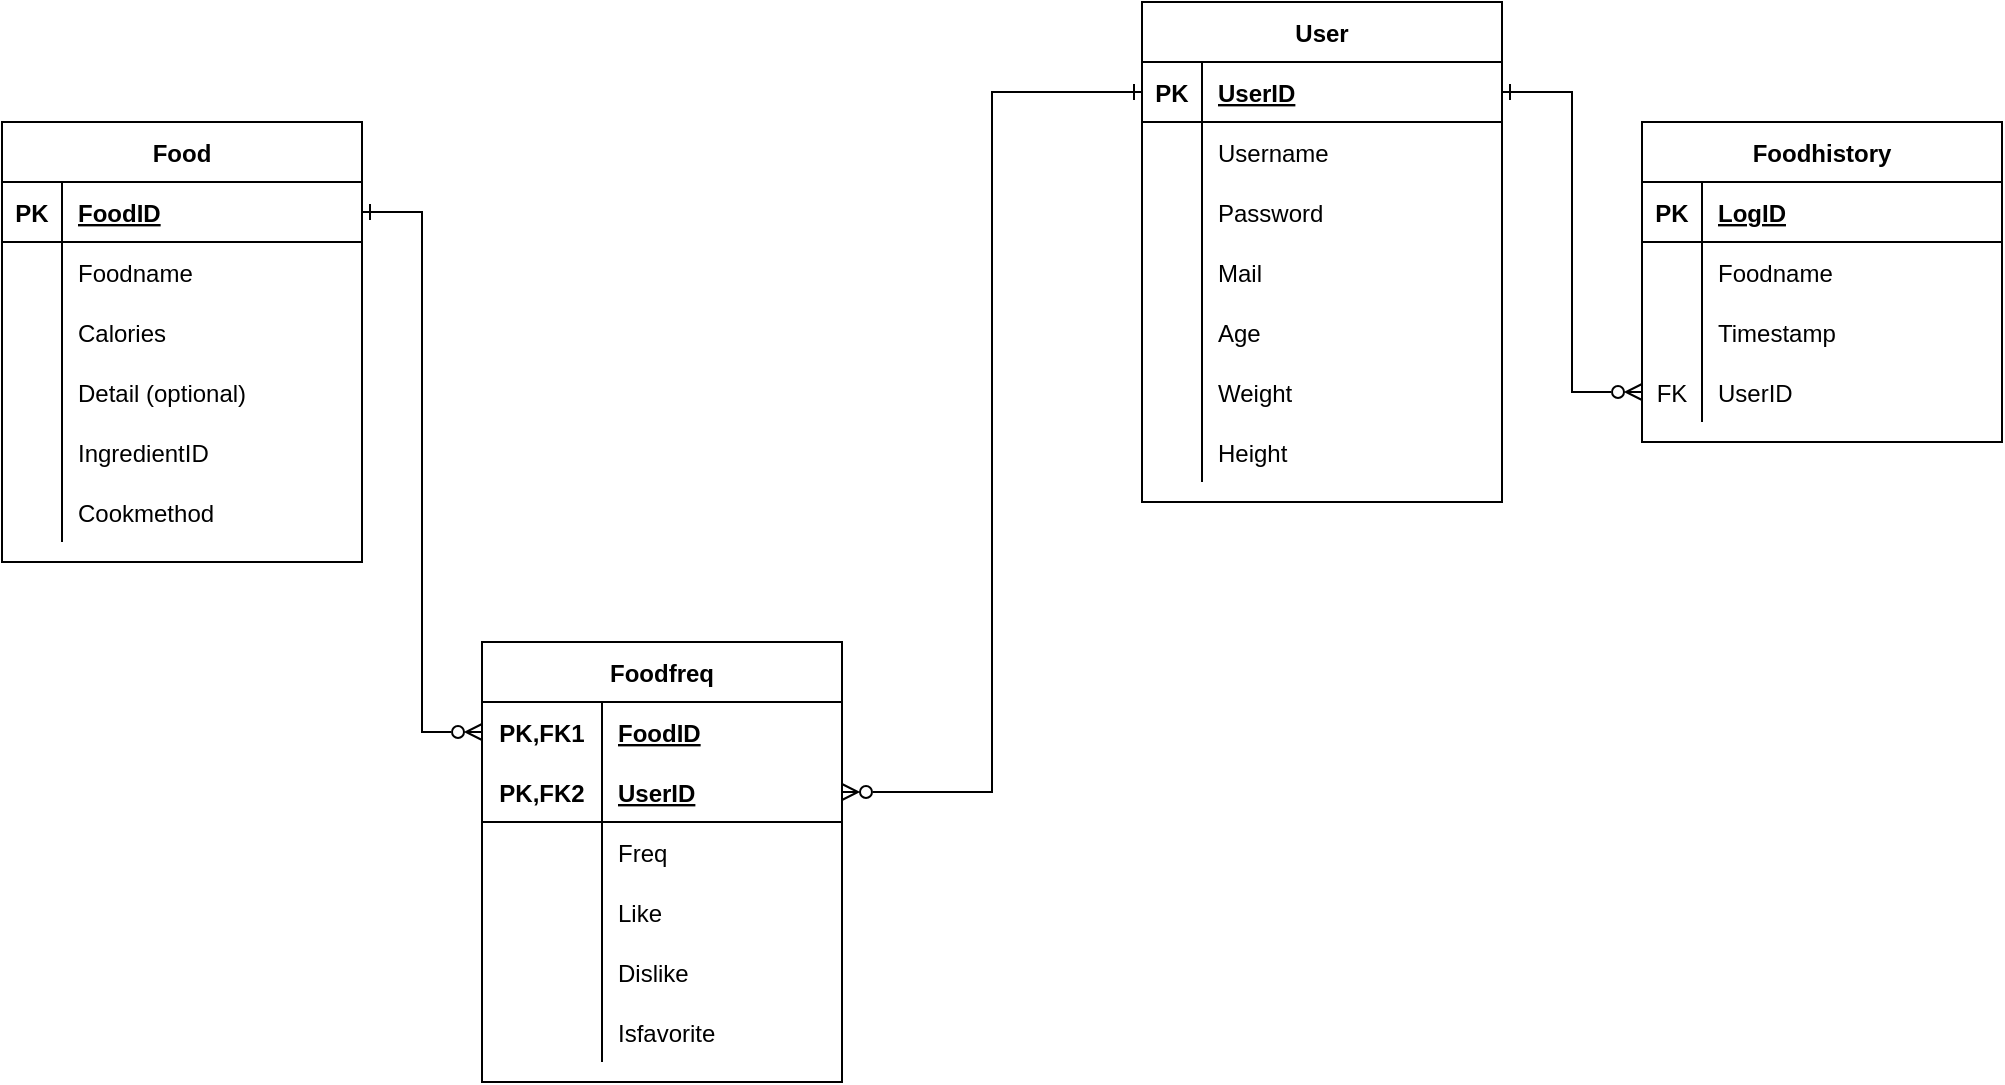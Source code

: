 <mxfile version="16.5.4" type="device"><diagram id="fdhgP2zMEtdCefI3kFZA" name="Page-1"><mxGraphModel dx="2443" dy="997" grid="1" gridSize="10" guides="1" tooltips="1" connect="1" arrows="1" fold="1" page="1" pageScale="1" pageWidth="827" pageHeight="1169" math="0" shadow="0"><root><mxCell id="0"/><mxCell id="1" parent="0"/><mxCell id="B6qnVG8jp9OLHQrmTbfu-2" value="Food" style="shape=table;startSize=30;container=1;collapsible=1;childLayout=tableLayout;fixedRows=1;rowLines=0;fontStyle=1;align=center;resizeLast=1;" vertex="1" parent="1"><mxGeometry x="-160" y="320" width="180" height="220" as="geometry"/></mxCell><mxCell id="B6qnVG8jp9OLHQrmTbfu-3" value="" style="shape=tableRow;horizontal=0;startSize=0;swimlaneHead=0;swimlaneBody=0;fillColor=none;collapsible=0;dropTarget=0;points=[[0,0.5],[1,0.5]];portConstraint=eastwest;top=0;left=0;right=0;bottom=1;" vertex="1" parent="B6qnVG8jp9OLHQrmTbfu-2"><mxGeometry y="30" width="180" height="30" as="geometry"/></mxCell><mxCell id="B6qnVG8jp9OLHQrmTbfu-4" value="PK" style="shape=partialRectangle;connectable=0;fillColor=none;top=0;left=0;bottom=0;right=0;fontStyle=1;overflow=hidden;" vertex="1" parent="B6qnVG8jp9OLHQrmTbfu-3"><mxGeometry width="30" height="30" as="geometry"><mxRectangle width="30" height="30" as="alternateBounds"/></mxGeometry></mxCell><mxCell id="B6qnVG8jp9OLHQrmTbfu-5" value="FoodID" style="shape=partialRectangle;connectable=0;fillColor=none;top=0;left=0;bottom=0;right=0;align=left;spacingLeft=6;fontStyle=5;overflow=hidden;" vertex="1" parent="B6qnVG8jp9OLHQrmTbfu-3"><mxGeometry x="30" width="150" height="30" as="geometry"><mxRectangle width="150" height="30" as="alternateBounds"/></mxGeometry></mxCell><mxCell id="B6qnVG8jp9OLHQrmTbfu-6" value="" style="shape=tableRow;horizontal=0;startSize=0;swimlaneHead=0;swimlaneBody=0;fillColor=none;collapsible=0;dropTarget=0;points=[[0,0.5],[1,0.5]];portConstraint=eastwest;top=0;left=0;right=0;bottom=0;" vertex="1" parent="B6qnVG8jp9OLHQrmTbfu-2"><mxGeometry y="60" width="180" height="30" as="geometry"/></mxCell><mxCell id="B6qnVG8jp9OLHQrmTbfu-7" value="" style="shape=partialRectangle;connectable=0;fillColor=none;top=0;left=0;bottom=0;right=0;editable=1;overflow=hidden;" vertex="1" parent="B6qnVG8jp9OLHQrmTbfu-6"><mxGeometry width="30" height="30" as="geometry"><mxRectangle width="30" height="30" as="alternateBounds"/></mxGeometry></mxCell><mxCell id="B6qnVG8jp9OLHQrmTbfu-8" value="Foodname" style="shape=partialRectangle;connectable=0;fillColor=none;top=0;left=0;bottom=0;right=0;align=left;spacingLeft=6;overflow=hidden;" vertex="1" parent="B6qnVG8jp9OLHQrmTbfu-6"><mxGeometry x="30" width="150" height="30" as="geometry"><mxRectangle width="150" height="30" as="alternateBounds"/></mxGeometry></mxCell><mxCell id="B6qnVG8jp9OLHQrmTbfu-9" value="" style="shape=tableRow;horizontal=0;startSize=0;swimlaneHead=0;swimlaneBody=0;fillColor=none;collapsible=0;dropTarget=0;points=[[0,0.5],[1,0.5]];portConstraint=eastwest;top=0;left=0;right=0;bottom=0;" vertex="1" parent="B6qnVG8jp9OLHQrmTbfu-2"><mxGeometry y="90" width="180" height="30" as="geometry"/></mxCell><mxCell id="B6qnVG8jp9OLHQrmTbfu-10" value="" style="shape=partialRectangle;connectable=0;fillColor=none;top=0;left=0;bottom=0;right=0;editable=1;overflow=hidden;" vertex="1" parent="B6qnVG8jp9OLHQrmTbfu-9"><mxGeometry width="30" height="30" as="geometry"><mxRectangle width="30" height="30" as="alternateBounds"/></mxGeometry></mxCell><mxCell id="B6qnVG8jp9OLHQrmTbfu-11" value="Calories" style="shape=partialRectangle;connectable=0;fillColor=none;top=0;left=0;bottom=0;right=0;align=left;spacingLeft=6;overflow=hidden;" vertex="1" parent="B6qnVG8jp9OLHQrmTbfu-9"><mxGeometry x="30" width="150" height="30" as="geometry"><mxRectangle width="150" height="30" as="alternateBounds"/></mxGeometry></mxCell><mxCell id="B6qnVG8jp9OLHQrmTbfu-108" value="" style="shape=tableRow;horizontal=0;startSize=0;swimlaneHead=0;swimlaneBody=0;fillColor=none;collapsible=0;dropTarget=0;points=[[0,0.5],[1,0.5]];portConstraint=eastwest;top=0;left=0;right=0;bottom=0;" vertex="1" parent="B6qnVG8jp9OLHQrmTbfu-2"><mxGeometry y="120" width="180" height="30" as="geometry"/></mxCell><mxCell id="B6qnVG8jp9OLHQrmTbfu-109" value="" style="shape=partialRectangle;connectable=0;fillColor=none;top=0;left=0;bottom=0;right=0;editable=1;overflow=hidden;" vertex="1" parent="B6qnVG8jp9OLHQrmTbfu-108"><mxGeometry width="30" height="30" as="geometry"><mxRectangle width="30" height="30" as="alternateBounds"/></mxGeometry></mxCell><mxCell id="B6qnVG8jp9OLHQrmTbfu-110" value="Detail (optional)" style="shape=partialRectangle;connectable=0;fillColor=none;top=0;left=0;bottom=0;right=0;align=left;spacingLeft=6;overflow=hidden;" vertex="1" parent="B6qnVG8jp9OLHQrmTbfu-108"><mxGeometry x="30" width="150" height="30" as="geometry"><mxRectangle width="150" height="30" as="alternateBounds"/></mxGeometry></mxCell><mxCell id="B6qnVG8jp9OLHQrmTbfu-12" value="" style="shape=tableRow;horizontal=0;startSize=0;swimlaneHead=0;swimlaneBody=0;fillColor=none;collapsible=0;dropTarget=0;points=[[0,0.5],[1,0.5]];portConstraint=eastwest;top=0;left=0;right=0;bottom=0;" vertex="1" parent="B6qnVG8jp9OLHQrmTbfu-2"><mxGeometry y="150" width="180" height="30" as="geometry"/></mxCell><mxCell id="B6qnVG8jp9OLHQrmTbfu-13" value="" style="shape=partialRectangle;connectable=0;fillColor=none;top=0;left=0;bottom=0;right=0;editable=1;overflow=hidden;" vertex="1" parent="B6qnVG8jp9OLHQrmTbfu-12"><mxGeometry width="30" height="30" as="geometry"><mxRectangle width="30" height="30" as="alternateBounds"/></mxGeometry></mxCell><mxCell id="B6qnVG8jp9OLHQrmTbfu-14" value="IngredientID" style="shape=partialRectangle;connectable=0;fillColor=none;top=0;left=0;bottom=0;right=0;align=left;spacingLeft=6;overflow=hidden;" vertex="1" parent="B6qnVG8jp9OLHQrmTbfu-12"><mxGeometry x="30" width="150" height="30" as="geometry"><mxRectangle width="150" height="30" as="alternateBounds"/></mxGeometry></mxCell><mxCell id="B6qnVG8jp9OLHQrmTbfu-153" value="" style="shape=tableRow;horizontal=0;startSize=0;swimlaneHead=0;swimlaneBody=0;fillColor=none;collapsible=0;dropTarget=0;points=[[0,0.5],[1,0.5]];portConstraint=eastwest;top=0;left=0;right=0;bottom=0;" vertex="1" parent="B6qnVG8jp9OLHQrmTbfu-2"><mxGeometry y="180" width="180" height="30" as="geometry"/></mxCell><mxCell id="B6qnVG8jp9OLHQrmTbfu-154" value="" style="shape=partialRectangle;connectable=0;fillColor=none;top=0;left=0;bottom=0;right=0;editable=1;overflow=hidden;" vertex="1" parent="B6qnVG8jp9OLHQrmTbfu-153"><mxGeometry width="30" height="30" as="geometry"><mxRectangle width="30" height="30" as="alternateBounds"/></mxGeometry></mxCell><mxCell id="B6qnVG8jp9OLHQrmTbfu-155" value="Cookmethod" style="shape=partialRectangle;connectable=0;fillColor=none;top=0;left=0;bottom=0;right=0;align=left;spacingLeft=6;overflow=hidden;" vertex="1" parent="B6qnVG8jp9OLHQrmTbfu-153"><mxGeometry x="30" width="150" height="30" as="geometry"><mxRectangle width="150" height="30" as="alternateBounds"/></mxGeometry></mxCell><mxCell id="B6qnVG8jp9OLHQrmTbfu-17" value="User" style="shape=table;startSize=30;container=1;collapsible=1;childLayout=tableLayout;fixedRows=1;rowLines=0;fontStyle=1;align=center;resizeLast=1;" vertex="1" parent="1"><mxGeometry x="410" y="260" width="180" height="250" as="geometry"/></mxCell><mxCell id="B6qnVG8jp9OLHQrmTbfu-18" value="" style="shape=tableRow;horizontal=0;startSize=0;swimlaneHead=0;swimlaneBody=0;fillColor=none;collapsible=0;dropTarget=0;points=[[0,0.5],[1,0.5]];portConstraint=eastwest;top=0;left=0;right=0;bottom=1;" vertex="1" parent="B6qnVG8jp9OLHQrmTbfu-17"><mxGeometry y="30" width="180" height="30" as="geometry"/></mxCell><mxCell id="B6qnVG8jp9OLHQrmTbfu-19" value="PK" style="shape=partialRectangle;connectable=0;fillColor=none;top=0;left=0;bottom=0;right=0;fontStyle=1;overflow=hidden;" vertex="1" parent="B6qnVG8jp9OLHQrmTbfu-18"><mxGeometry width="30" height="30" as="geometry"><mxRectangle width="30" height="30" as="alternateBounds"/></mxGeometry></mxCell><mxCell id="B6qnVG8jp9OLHQrmTbfu-20" value="UserID" style="shape=partialRectangle;connectable=0;fillColor=none;top=0;left=0;bottom=0;right=0;align=left;spacingLeft=6;fontStyle=5;overflow=hidden;" vertex="1" parent="B6qnVG8jp9OLHQrmTbfu-18"><mxGeometry x="30" width="150" height="30" as="geometry"><mxRectangle width="150" height="30" as="alternateBounds"/></mxGeometry></mxCell><mxCell id="B6qnVG8jp9OLHQrmTbfu-21" value="" style="shape=tableRow;horizontal=0;startSize=0;swimlaneHead=0;swimlaneBody=0;fillColor=none;collapsible=0;dropTarget=0;points=[[0,0.5],[1,0.5]];portConstraint=eastwest;top=0;left=0;right=0;bottom=0;" vertex="1" parent="B6qnVG8jp9OLHQrmTbfu-17"><mxGeometry y="60" width="180" height="30" as="geometry"/></mxCell><mxCell id="B6qnVG8jp9OLHQrmTbfu-22" value="" style="shape=partialRectangle;connectable=0;fillColor=none;top=0;left=0;bottom=0;right=0;editable=1;overflow=hidden;" vertex="1" parent="B6qnVG8jp9OLHQrmTbfu-21"><mxGeometry width="30" height="30" as="geometry"><mxRectangle width="30" height="30" as="alternateBounds"/></mxGeometry></mxCell><mxCell id="B6qnVG8jp9OLHQrmTbfu-23" value="Username" style="shape=partialRectangle;connectable=0;fillColor=none;top=0;left=0;bottom=0;right=0;align=left;spacingLeft=6;overflow=hidden;" vertex="1" parent="B6qnVG8jp9OLHQrmTbfu-21"><mxGeometry x="30" width="150" height="30" as="geometry"><mxRectangle width="150" height="30" as="alternateBounds"/></mxGeometry></mxCell><mxCell id="B6qnVG8jp9OLHQrmTbfu-105" value="" style="shape=tableRow;horizontal=0;startSize=0;swimlaneHead=0;swimlaneBody=0;fillColor=none;collapsible=0;dropTarget=0;points=[[0,0.5],[1,0.5]];portConstraint=eastwest;top=0;left=0;right=0;bottom=0;" vertex="1" parent="B6qnVG8jp9OLHQrmTbfu-17"><mxGeometry y="90" width="180" height="30" as="geometry"/></mxCell><mxCell id="B6qnVG8jp9OLHQrmTbfu-106" value="" style="shape=partialRectangle;connectable=0;fillColor=none;top=0;left=0;bottom=0;right=0;editable=1;overflow=hidden;" vertex="1" parent="B6qnVG8jp9OLHQrmTbfu-105"><mxGeometry width="30" height="30" as="geometry"><mxRectangle width="30" height="30" as="alternateBounds"/></mxGeometry></mxCell><mxCell id="B6qnVG8jp9OLHQrmTbfu-107" value="Password" style="shape=partialRectangle;connectable=0;fillColor=none;top=0;left=0;bottom=0;right=0;align=left;spacingLeft=6;overflow=hidden;" vertex="1" parent="B6qnVG8jp9OLHQrmTbfu-105"><mxGeometry x="30" width="150" height="30" as="geometry"><mxRectangle width="150" height="30" as="alternateBounds"/></mxGeometry></mxCell><mxCell id="B6qnVG8jp9OLHQrmTbfu-24" value="" style="shape=tableRow;horizontal=0;startSize=0;swimlaneHead=0;swimlaneBody=0;fillColor=none;collapsible=0;dropTarget=0;points=[[0,0.5],[1,0.5]];portConstraint=eastwest;top=0;left=0;right=0;bottom=0;" vertex="1" parent="B6qnVG8jp9OLHQrmTbfu-17"><mxGeometry y="120" width="180" height="30" as="geometry"/></mxCell><mxCell id="B6qnVG8jp9OLHQrmTbfu-25" value="" style="shape=partialRectangle;connectable=0;fillColor=none;top=0;left=0;bottom=0;right=0;editable=1;overflow=hidden;" vertex="1" parent="B6qnVG8jp9OLHQrmTbfu-24"><mxGeometry width="30" height="30" as="geometry"><mxRectangle width="30" height="30" as="alternateBounds"/></mxGeometry></mxCell><mxCell id="B6qnVG8jp9OLHQrmTbfu-26" value="Mail" style="shape=partialRectangle;connectable=0;fillColor=none;top=0;left=0;bottom=0;right=0;align=left;spacingLeft=6;overflow=hidden;" vertex="1" parent="B6qnVG8jp9OLHQrmTbfu-24"><mxGeometry x="30" width="150" height="30" as="geometry"><mxRectangle width="150" height="30" as="alternateBounds"/></mxGeometry></mxCell><mxCell id="B6qnVG8jp9OLHQrmTbfu-27" value="" style="shape=tableRow;horizontal=0;startSize=0;swimlaneHead=0;swimlaneBody=0;fillColor=none;collapsible=0;dropTarget=0;points=[[0,0.5],[1,0.5]];portConstraint=eastwest;top=0;left=0;right=0;bottom=0;" vertex="1" parent="B6qnVG8jp9OLHQrmTbfu-17"><mxGeometry y="150" width="180" height="30" as="geometry"/></mxCell><mxCell id="B6qnVG8jp9OLHQrmTbfu-28" value="" style="shape=partialRectangle;connectable=0;fillColor=none;top=0;left=0;bottom=0;right=0;editable=1;overflow=hidden;" vertex="1" parent="B6qnVG8jp9OLHQrmTbfu-27"><mxGeometry width="30" height="30" as="geometry"><mxRectangle width="30" height="30" as="alternateBounds"/></mxGeometry></mxCell><mxCell id="B6qnVG8jp9OLHQrmTbfu-29" value="Age" style="shape=partialRectangle;connectable=0;fillColor=none;top=0;left=0;bottom=0;right=0;align=left;spacingLeft=6;overflow=hidden;" vertex="1" parent="B6qnVG8jp9OLHQrmTbfu-27"><mxGeometry x="30" width="150" height="30" as="geometry"><mxRectangle width="150" height="30" as="alternateBounds"/></mxGeometry></mxCell><mxCell id="B6qnVG8jp9OLHQrmTbfu-36" value="" style="shape=tableRow;horizontal=0;startSize=0;swimlaneHead=0;swimlaneBody=0;fillColor=none;collapsible=0;dropTarget=0;points=[[0,0.5],[1,0.5]];portConstraint=eastwest;top=0;left=0;right=0;bottom=0;" vertex="1" parent="B6qnVG8jp9OLHQrmTbfu-17"><mxGeometry y="180" width="180" height="30" as="geometry"/></mxCell><mxCell id="B6qnVG8jp9OLHQrmTbfu-37" value="" style="shape=partialRectangle;connectable=0;fillColor=none;top=0;left=0;bottom=0;right=0;editable=1;overflow=hidden;" vertex="1" parent="B6qnVG8jp9OLHQrmTbfu-36"><mxGeometry width="30" height="30" as="geometry"><mxRectangle width="30" height="30" as="alternateBounds"/></mxGeometry></mxCell><mxCell id="B6qnVG8jp9OLHQrmTbfu-38" value="Weight   " style="shape=partialRectangle;connectable=0;fillColor=none;top=0;left=0;bottom=0;right=0;align=left;spacingLeft=6;overflow=hidden;" vertex="1" parent="B6qnVG8jp9OLHQrmTbfu-36"><mxGeometry x="30" width="150" height="30" as="geometry"><mxRectangle width="150" height="30" as="alternateBounds"/></mxGeometry></mxCell><mxCell id="B6qnVG8jp9OLHQrmTbfu-39" value="" style="shape=tableRow;horizontal=0;startSize=0;swimlaneHead=0;swimlaneBody=0;fillColor=none;collapsible=0;dropTarget=0;points=[[0,0.5],[1,0.5]];portConstraint=eastwest;top=0;left=0;right=0;bottom=0;" vertex="1" parent="B6qnVG8jp9OLHQrmTbfu-17"><mxGeometry y="210" width="180" height="30" as="geometry"/></mxCell><mxCell id="B6qnVG8jp9OLHQrmTbfu-40" value="" style="shape=partialRectangle;connectable=0;fillColor=none;top=0;left=0;bottom=0;right=0;editable=1;overflow=hidden;" vertex="1" parent="B6qnVG8jp9OLHQrmTbfu-39"><mxGeometry width="30" height="30" as="geometry"><mxRectangle width="30" height="30" as="alternateBounds"/></mxGeometry></mxCell><mxCell id="B6qnVG8jp9OLHQrmTbfu-41" value="Height" style="shape=partialRectangle;connectable=0;fillColor=none;top=0;left=0;bottom=0;right=0;align=left;spacingLeft=6;overflow=hidden;" vertex="1" parent="B6qnVG8jp9OLHQrmTbfu-39"><mxGeometry x="30" width="150" height="30" as="geometry"><mxRectangle width="150" height="30" as="alternateBounds"/></mxGeometry></mxCell><mxCell id="B6qnVG8jp9OLHQrmTbfu-64" value="Foodfreq" style="shape=table;startSize=30;container=1;collapsible=1;childLayout=tableLayout;fixedRows=1;rowLines=0;fontStyle=1;align=center;resizeLast=1;" vertex="1" parent="1"><mxGeometry x="80" y="580" width="180" height="220" as="geometry"/></mxCell><mxCell id="B6qnVG8jp9OLHQrmTbfu-65" value="" style="shape=tableRow;horizontal=0;startSize=0;swimlaneHead=0;swimlaneBody=0;fillColor=none;collapsible=0;dropTarget=0;points=[[0,0.5],[1,0.5]];portConstraint=eastwest;top=0;left=0;right=0;bottom=0;" vertex="1" parent="B6qnVG8jp9OLHQrmTbfu-64"><mxGeometry y="30" width="180" height="30" as="geometry"/></mxCell><mxCell id="B6qnVG8jp9OLHQrmTbfu-66" value="PK,FK1" style="shape=partialRectangle;connectable=0;fillColor=none;top=0;left=0;bottom=0;right=0;fontStyle=1;overflow=hidden;" vertex="1" parent="B6qnVG8jp9OLHQrmTbfu-65"><mxGeometry width="60" height="30" as="geometry"><mxRectangle width="60" height="30" as="alternateBounds"/></mxGeometry></mxCell><mxCell id="B6qnVG8jp9OLHQrmTbfu-67" value="FoodID" style="shape=partialRectangle;connectable=0;fillColor=none;top=0;left=0;bottom=0;right=0;align=left;spacingLeft=6;fontStyle=5;overflow=hidden;" vertex="1" parent="B6qnVG8jp9OLHQrmTbfu-65"><mxGeometry x="60" width="120" height="30" as="geometry"><mxRectangle width="120" height="30" as="alternateBounds"/></mxGeometry></mxCell><mxCell id="B6qnVG8jp9OLHQrmTbfu-68" value="" style="shape=tableRow;horizontal=0;startSize=0;swimlaneHead=0;swimlaneBody=0;fillColor=none;collapsible=0;dropTarget=0;points=[[0,0.5],[1,0.5]];portConstraint=eastwest;top=0;left=0;right=0;bottom=1;" vertex="1" parent="B6qnVG8jp9OLHQrmTbfu-64"><mxGeometry y="60" width="180" height="30" as="geometry"/></mxCell><mxCell id="B6qnVG8jp9OLHQrmTbfu-69" value="PK,FK2" style="shape=partialRectangle;connectable=0;fillColor=none;top=0;left=0;bottom=0;right=0;fontStyle=1;overflow=hidden;" vertex="1" parent="B6qnVG8jp9OLHQrmTbfu-68"><mxGeometry width="60" height="30" as="geometry"><mxRectangle width="60" height="30" as="alternateBounds"/></mxGeometry></mxCell><mxCell id="B6qnVG8jp9OLHQrmTbfu-70" value="UserID" style="shape=partialRectangle;connectable=0;fillColor=none;top=0;left=0;bottom=0;right=0;align=left;spacingLeft=6;fontStyle=5;overflow=hidden;" vertex="1" parent="B6qnVG8jp9OLHQrmTbfu-68"><mxGeometry x="60" width="120" height="30" as="geometry"><mxRectangle width="120" height="30" as="alternateBounds"/></mxGeometry></mxCell><mxCell id="B6qnVG8jp9OLHQrmTbfu-71" value="" style="shape=tableRow;horizontal=0;startSize=0;swimlaneHead=0;swimlaneBody=0;fillColor=none;collapsible=0;dropTarget=0;points=[[0,0.5],[1,0.5]];portConstraint=eastwest;top=0;left=0;right=0;bottom=0;" vertex="1" parent="B6qnVG8jp9OLHQrmTbfu-64"><mxGeometry y="90" width="180" height="30" as="geometry"/></mxCell><mxCell id="B6qnVG8jp9OLHQrmTbfu-72" value="" style="shape=partialRectangle;connectable=0;fillColor=none;top=0;left=0;bottom=0;right=0;editable=1;overflow=hidden;" vertex="1" parent="B6qnVG8jp9OLHQrmTbfu-71"><mxGeometry width="60" height="30" as="geometry"><mxRectangle width="60" height="30" as="alternateBounds"/></mxGeometry></mxCell><mxCell id="B6qnVG8jp9OLHQrmTbfu-73" value="Freq" style="shape=partialRectangle;connectable=0;fillColor=none;top=0;left=0;bottom=0;right=0;align=left;spacingLeft=6;overflow=hidden;" vertex="1" parent="B6qnVG8jp9OLHQrmTbfu-71"><mxGeometry x="60" width="120" height="30" as="geometry"><mxRectangle width="120" height="30" as="alternateBounds"/></mxGeometry></mxCell><mxCell id="B6qnVG8jp9OLHQrmTbfu-74" value="" style="shape=tableRow;horizontal=0;startSize=0;swimlaneHead=0;swimlaneBody=0;fillColor=none;collapsible=0;dropTarget=0;points=[[0,0.5],[1,0.5]];portConstraint=eastwest;top=0;left=0;right=0;bottom=0;" vertex="1" parent="B6qnVG8jp9OLHQrmTbfu-64"><mxGeometry y="120" width="180" height="30" as="geometry"/></mxCell><mxCell id="B6qnVG8jp9OLHQrmTbfu-75" value="" style="shape=partialRectangle;connectable=0;fillColor=none;top=0;left=0;bottom=0;right=0;editable=1;overflow=hidden;" vertex="1" parent="B6qnVG8jp9OLHQrmTbfu-74"><mxGeometry width="60" height="30" as="geometry"><mxRectangle width="60" height="30" as="alternateBounds"/></mxGeometry></mxCell><mxCell id="B6qnVG8jp9OLHQrmTbfu-76" value="Like   " style="shape=partialRectangle;connectable=0;fillColor=none;top=0;left=0;bottom=0;right=0;align=left;spacingLeft=6;overflow=hidden;" vertex="1" parent="B6qnVG8jp9OLHQrmTbfu-74"><mxGeometry x="60" width="120" height="30" as="geometry"><mxRectangle width="120" height="30" as="alternateBounds"/></mxGeometry></mxCell><mxCell id="B6qnVG8jp9OLHQrmTbfu-111" value="" style="shape=tableRow;horizontal=0;startSize=0;swimlaneHead=0;swimlaneBody=0;fillColor=none;collapsible=0;dropTarget=0;points=[[0,0.5],[1,0.5]];portConstraint=eastwest;top=0;left=0;right=0;bottom=0;" vertex="1" parent="B6qnVG8jp9OLHQrmTbfu-64"><mxGeometry y="150" width="180" height="30" as="geometry"/></mxCell><mxCell id="B6qnVG8jp9OLHQrmTbfu-112" value="" style="shape=partialRectangle;connectable=0;fillColor=none;top=0;left=0;bottom=0;right=0;editable=1;overflow=hidden;" vertex="1" parent="B6qnVG8jp9OLHQrmTbfu-111"><mxGeometry width="60" height="30" as="geometry"><mxRectangle width="60" height="30" as="alternateBounds"/></mxGeometry></mxCell><mxCell id="B6qnVG8jp9OLHQrmTbfu-113" value="Dislike" style="shape=partialRectangle;connectable=0;fillColor=none;top=0;left=0;bottom=0;right=0;align=left;spacingLeft=6;overflow=hidden;" vertex="1" parent="B6qnVG8jp9OLHQrmTbfu-111"><mxGeometry x="60" width="120" height="30" as="geometry"><mxRectangle width="120" height="30" as="alternateBounds"/></mxGeometry></mxCell><mxCell id="B6qnVG8jp9OLHQrmTbfu-173" value="" style="shape=tableRow;horizontal=0;startSize=0;swimlaneHead=0;swimlaneBody=0;fillColor=none;collapsible=0;dropTarget=0;points=[[0,0.5],[1,0.5]];portConstraint=eastwest;top=0;left=0;right=0;bottom=0;" vertex="1" parent="B6qnVG8jp9OLHQrmTbfu-64"><mxGeometry y="180" width="180" height="30" as="geometry"/></mxCell><mxCell id="B6qnVG8jp9OLHQrmTbfu-174" value="" style="shape=partialRectangle;connectable=0;fillColor=none;top=0;left=0;bottom=0;right=0;editable=1;overflow=hidden;" vertex="1" parent="B6qnVG8jp9OLHQrmTbfu-173"><mxGeometry width="60" height="30" as="geometry"><mxRectangle width="60" height="30" as="alternateBounds"/></mxGeometry></mxCell><mxCell id="B6qnVG8jp9OLHQrmTbfu-175" value="Isfavorite" style="shape=partialRectangle;connectable=0;fillColor=none;top=0;left=0;bottom=0;right=0;align=left;spacingLeft=6;overflow=hidden;" vertex="1" parent="B6qnVG8jp9OLHQrmTbfu-173"><mxGeometry x="60" width="120" height="30" as="geometry"><mxRectangle width="120" height="30" as="alternateBounds"/></mxGeometry></mxCell><mxCell id="B6qnVG8jp9OLHQrmTbfu-77" value="Foodhistory" style="shape=table;startSize=30;container=1;collapsible=1;childLayout=tableLayout;fixedRows=1;rowLines=0;fontStyle=1;align=center;resizeLast=1;" vertex="1" parent="1"><mxGeometry x="660" y="320" width="180" height="160" as="geometry"/></mxCell><mxCell id="B6qnVG8jp9OLHQrmTbfu-78" value="" style="shape=tableRow;horizontal=0;startSize=0;swimlaneHead=0;swimlaneBody=0;fillColor=none;collapsible=0;dropTarget=0;points=[[0,0.5],[1,0.5]];portConstraint=eastwest;top=0;left=0;right=0;bottom=1;" vertex="1" parent="B6qnVG8jp9OLHQrmTbfu-77"><mxGeometry y="30" width="180" height="30" as="geometry"/></mxCell><mxCell id="B6qnVG8jp9OLHQrmTbfu-79" value="PK" style="shape=partialRectangle;connectable=0;fillColor=none;top=0;left=0;bottom=0;right=0;fontStyle=1;overflow=hidden;" vertex="1" parent="B6qnVG8jp9OLHQrmTbfu-78"><mxGeometry width="30" height="30" as="geometry"><mxRectangle width="30" height="30" as="alternateBounds"/></mxGeometry></mxCell><mxCell id="B6qnVG8jp9OLHQrmTbfu-80" value="LogID" style="shape=partialRectangle;connectable=0;fillColor=none;top=0;left=0;bottom=0;right=0;align=left;spacingLeft=6;fontStyle=5;overflow=hidden;" vertex="1" parent="B6qnVG8jp9OLHQrmTbfu-78"><mxGeometry x="30" width="150" height="30" as="geometry"><mxRectangle width="150" height="30" as="alternateBounds"/></mxGeometry></mxCell><mxCell id="B6qnVG8jp9OLHQrmTbfu-81" value="" style="shape=tableRow;horizontal=0;startSize=0;swimlaneHead=0;swimlaneBody=0;fillColor=none;collapsible=0;dropTarget=0;points=[[0,0.5],[1,0.5]];portConstraint=eastwest;top=0;left=0;right=0;bottom=0;" vertex="1" parent="B6qnVG8jp9OLHQrmTbfu-77"><mxGeometry y="60" width="180" height="30" as="geometry"/></mxCell><mxCell id="B6qnVG8jp9OLHQrmTbfu-82" value="" style="shape=partialRectangle;connectable=0;fillColor=none;top=0;left=0;bottom=0;right=0;editable=1;overflow=hidden;" vertex="1" parent="B6qnVG8jp9OLHQrmTbfu-81"><mxGeometry width="30" height="30" as="geometry"><mxRectangle width="30" height="30" as="alternateBounds"/></mxGeometry></mxCell><mxCell id="B6qnVG8jp9OLHQrmTbfu-83" value="Foodname" style="shape=partialRectangle;connectable=0;fillColor=none;top=0;left=0;bottom=0;right=0;align=left;spacingLeft=6;overflow=hidden;" vertex="1" parent="B6qnVG8jp9OLHQrmTbfu-81"><mxGeometry x="30" width="150" height="30" as="geometry"><mxRectangle width="150" height="30" as="alternateBounds"/></mxGeometry></mxCell><mxCell id="B6qnVG8jp9OLHQrmTbfu-84" value="" style="shape=tableRow;horizontal=0;startSize=0;swimlaneHead=0;swimlaneBody=0;fillColor=none;collapsible=0;dropTarget=0;points=[[0,0.5],[1,0.5]];portConstraint=eastwest;top=0;left=0;right=0;bottom=0;" vertex="1" parent="B6qnVG8jp9OLHQrmTbfu-77"><mxGeometry y="90" width="180" height="30" as="geometry"/></mxCell><mxCell id="B6qnVG8jp9OLHQrmTbfu-85" value="" style="shape=partialRectangle;connectable=0;fillColor=none;top=0;left=0;bottom=0;right=0;editable=1;overflow=hidden;" vertex="1" parent="B6qnVG8jp9OLHQrmTbfu-84"><mxGeometry width="30" height="30" as="geometry"><mxRectangle width="30" height="30" as="alternateBounds"/></mxGeometry></mxCell><mxCell id="B6qnVG8jp9OLHQrmTbfu-86" value="Timestamp" style="shape=partialRectangle;connectable=0;fillColor=none;top=0;left=0;bottom=0;right=0;align=left;spacingLeft=6;overflow=hidden;" vertex="1" parent="B6qnVG8jp9OLHQrmTbfu-84"><mxGeometry x="30" width="150" height="30" as="geometry"><mxRectangle width="150" height="30" as="alternateBounds"/></mxGeometry></mxCell><mxCell id="B6qnVG8jp9OLHQrmTbfu-87" value="" style="shape=tableRow;horizontal=0;startSize=0;swimlaneHead=0;swimlaneBody=0;fillColor=none;collapsible=0;dropTarget=0;points=[[0,0.5],[1,0.5]];portConstraint=eastwest;top=0;left=0;right=0;bottom=0;" vertex="1" parent="B6qnVG8jp9OLHQrmTbfu-77"><mxGeometry y="120" width="180" height="30" as="geometry"/></mxCell><mxCell id="B6qnVG8jp9OLHQrmTbfu-88" value="FK" style="shape=partialRectangle;connectable=0;fillColor=none;top=0;left=0;bottom=0;right=0;editable=1;overflow=hidden;" vertex="1" parent="B6qnVG8jp9OLHQrmTbfu-87"><mxGeometry width="30" height="30" as="geometry"><mxRectangle width="30" height="30" as="alternateBounds"/></mxGeometry></mxCell><mxCell id="B6qnVG8jp9OLHQrmTbfu-89" value="UserID" style="shape=partialRectangle;connectable=0;fillColor=none;top=0;left=0;bottom=0;right=0;align=left;spacingLeft=6;overflow=hidden;" vertex="1" parent="B6qnVG8jp9OLHQrmTbfu-87"><mxGeometry x="30" width="150" height="30" as="geometry"><mxRectangle width="150" height="30" as="alternateBounds"/></mxGeometry></mxCell><mxCell id="B6qnVG8jp9OLHQrmTbfu-103" style="edgeStyle=orthogonalEdgeStyle;rounded=0;orthogonalLoop=1;jettySize=auto;html=1;endArrow=ERzeroToMany;endFill=0;startArrow=ERone;startFill=0;" edge="1" parent="1" source="B6qnVG8jp9OLHQrmTbfu-18" target="B6qnVG8jp9OLHQrmTbfu-87"><mxGeometry relative="1" as="geometry"/></mxCell><mxCell id="B6qnVG8jp9OLHQrmTbfu-104" style="edgeStyle=orthogonalEdgeStyle;rounded=0;orthogonalLoop=1;jettySize=auto;html=1;entryX=0;entryY=0.5;entryDx=0;entryDy=0;startArrow=ERone;startFill=0;endArrow=ERzeroToMany;endFill=0;" edge="1" parent="1" source="B6qnVG8jp9OLHQrmTbfu-3" target="B6qnVG8jp9OLHQrmTbfu-65"><mxGeometry relative="1" as="geometry"/></mxCell><mxCell id="B6qnVG8jp9OLHQrmTbfu-156" style="edgeStyle=orthogonalEdgeStyle;rounded=0;orthogonalLoop=1;jettySize=auto;html=1;exitX=0;exitY=0.5;exitDx=0;exitDy=0;startArrow=ERone;startFill=0;endArrow=ERzeroToMany;endFill=0;" edge="1" parent="1" source="B6qnVG8jp9OLHQrmTbfu-18" target="B6qnVG8jp9OLHQrmTbfu-68"><mxGeometry relative="1" as="geometry"/></mxCell></root></mxGraphModel></diagram></mxfile>